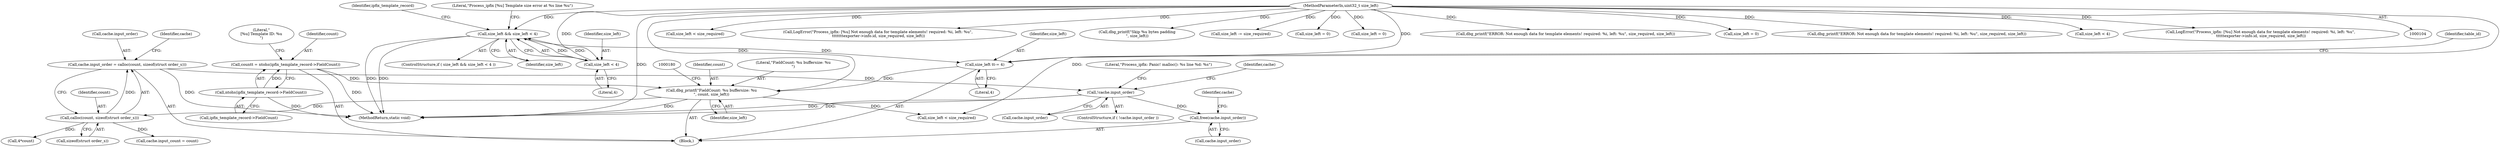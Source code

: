 digraph "0_nfdump_3b006ededaf351f1723aea6c727c9edd1b1fff9b@API" {
"1000248" [label="(Call,cache.input_order = calloc(count, sizeof(struct order_s)))"];
"1000252" [label="(Call,calloc(count, sizeof(struct order_s)))"];
"1000174" [label="(Call,dbg_printf(\"FieldCount: %u buffersize: %u\n\", count, size_left))"];
"1000160" [label="(Call,count\t = ntohs(ipfix_template_record->FieldCount))"];
"1000162" [label="(Call,ntohs(ipfix_template_record->FieldCount))"];
"1000151" [label="(Call,size_left \t\t-= 4)"];
"1000125" [label="(Call,size_left && size_left < 4)"];
"1000127" [label="(Call,size_left < 4)"];
"1000107" [label="(MethodParameterIn,uint32_t size_left)"];
"1000257" [label="(Call,!cache.input_order)"];
"1000638" [label="(Call,free(cache.input_order))"];
"1000258" [label="(Call,cache.input_order)"];
"1000393" [label="(Call,size_left < size_required)"];
"1000125" [label="(Call,size_left && size_left < 4)"];
"1000177" [label="(Identifier,size_left)"];
"1000129" [label="(Literal,4)"];
"1000397" [label="(Call,LogError(\"Process_ipfix: [%u] Not enough data for template elements! required: %i, left: %u\", \n\t\t\t\t\t\t\texporter->info.id, size_required, size_left))"];
"1000116" [label="(Block,)"];
"1000632" [label="(Call,dbg_printf(\"Skip %u bytes padding\n\", size_left))"];
"1000155" [label="(Identifier,table_id)"];
"1000167" [label="(Literal,\"\n[%u] Template ID: %u\n\")"];
"1000638" [label="(Call,free(cache.input_order))"];
"1000128" [label="(Identifier,size_left)"];
"1000617" [label="(Call,size_left -= size_required)"];
"1000147" [label="(Identifier,ipfix_template_record)"];
"1000142" [label="(Call,size_left = 0)"];
"1000647" [label="(MethodReturn,static void)"];
"1000644" [label="(Identifier,cache)"];
"1000249" [label="(Call,cache.input_order)"];
"1000279" [label="(Call,4*count)"];
"1000127" [label="(Call,size_left < 4)"];
"1000174" [label="(Call,dbg_printf(\"FieldCount: %u buffersize: %u\n\", count, size_left))"];
"1000635" [label="(Call,size_left = 0)"];
"1000283" [label="(Call,size_left < size_required)"];
"1000151" [label="(Call,size_left \t\t-= 4)"];
"1000296" [label="(Call,dbg_printf(\"ERROR: Not enough data for template elements! required: %i, left: %u\", size_required, size_left))"];
"1000152" [label="(Identifier,size_left)"];
"1000153" [label="(Literal,4)"];
"1000639" [label="(Call,cache.input_order)"];
"1000268" [label="(Call,size_left = 0)"];
"1000256" [label="(ControlStructure,if ( !cache.input_order ))"];
"1000132" [label="(Literal,\"Process_ipfix [%u] Template size error at %s line %u\")"];
"1000124" [label="(ControlStructure,if ( size_left && size_left < 4 ))"];
"1000263" [label="(Literal,\"Process_ipfix: Panic! malloc(): %s line %d: %s\")"];
"1000176" [label="(Identifier,count)"];
"1000406" [label="(Call,dbg_printf(\"ERROR: Not enough data for template elements! required: %i, left: %u\", size_required, size_left))"];
"1000257" [label="(Call,!cache.input_order)"];
"1000163" [label="(Call,ipfix_template_record->FieldCount)"];
"1000272" [label="(Call,cache.input_count = count)"];
"1000175" [label="(Literal,\"FieldCount: %u buffersize: %u\n\")"];
"1000160" [label="(Call,count\t = ntohs(ipfix_template_record->FieldCount))"];
"1000259" [label="(Identifier,cache)"];
"1000254" [label="(Call,sizeof(struct order_s))"];
"1000253" [label="(Identifier,count)"];
"1000162" [label="(Call,ntohs(ipfix_template_record->FieldCount))"];
"1000628" [label="(Call,size_left < 4)"];
"1000107" [label="(MethodParameterIn,uint32_t size_left)"];
"1000287" [label="(Call,LogError(\"Process_ipfix: [%u] Not enough data for template elements! required: %i, left: %u\", \n\t\t\t\t\texporter->info.id, size_required, size_left))"];
"1000161" [label="(Identifier,count)"];
"1000248" [label="(Call,cache.input_order = calloc(count, sizeof(struct order_s)))"];
"1000252" [label="(Call,calloc(count, sizeof(struct order_s)))"];
"1000126" [label="(Identifier,size_left)"];
"1000274" [label="(Identifier,cache)"];
"1000248" -> "1000116"  [label="AST: "];
"1000248" -> "1000252"  [label="CFG: "];
"1000249" -> "1000248"  [label="AST: "];
"1000252" -> "1000248"  [label="AST: "];
"1000259" -> "1000248"  [label="CFG: "];
"1000248" -> "1000647"  [label="DDG: "];
"1000252" -> "1000248"  [label="DDG: "];
"1000248" -> "1000257"  [label="DDG: "];
"1000252" -> "1000254"  [label="CFG: "];
"1000253" -> "1000252"  [label="AST: "];
"1000254" -> "1000252"  [label="AST: "];
"1000174" -> "1000252"  [label="DDG: "];
"1000252" -> "1000272"  [label="DDG: "];
"1000252" -> "1000279"  [label="DDG: "];
"1000174" -> "1000116"  [label="AST: "];
"1000174" -> "1000177"  [label="CFG: "];
"1000175" -> "1000174"  [label="AST: "];
"1000176" -> "1000174"  [label="AST: "];
"1000177" -> "1000174"  [label="AST: "];
"1000180" -> "1000174"  [label="CFG: "];
"1000174" -> "1000647"  [label="DDG: "];
"1000160" -> "1000174"  [label="DDG: "];
"1000151" -> "1000174"  [label="DDG: "];
"1000107" -> "1000174"  [label="DDG: "];
"1000174" -> "1000283"  [label="DDG: "];
"1000160" -> "1000116"  [label="AST: "];
"1000160" -> "1000162"  [label="CFG: "];
"1000161" -> "1000160"  [label="AST: "];
"1000162" -> "1000160"  [label="AST: "];
"1000167" -> "1000160"  [label="CFG: "];
"1000160" -> "1000647"  [label="DDG: "];
"1000162" -> "1000160"  [label="DDG: "];
"1000162" -> "1000163"  [label="CFG: "];
"1000163" -> "1000162"  [label="AST: "];
"1000162" -> "1000647"  [label="DDG: "];
"1000151" -> "1000116"  [label="AST: "];
"1000151" -> "1000153"  [label="CFG: "];
"1000152" -> "1000151"  [label="AST: "];
"1000153" -> "1000151"  [label="AST: "];
"1000155" -> "1000151"  [label="CFG: "];
"1000125" -> "1000151"  [label="DDG: "];
"1000107" -> "1000151"  [label="DDG: "];
"1000125" -> "1000124"  [label="AST: "];
"1000125" -> "1000126"  [label="CFG: "];
"1000125" -> "1000127"  [label="CFG: "];
"1000126" -> "1000125"  [label="AST: "];
"1000127" -> "1000125"  [label="AST: "];
"1000132" -> "1000125"  [label="CFG: "];
"1000147" -> "1000125"  [label="CFG: "];
"1000125" -> "1000647"  [label="DDG: "];
"1000125" -> "1000647"  [label="DDG: "];
"1000127" -> "1000125"  [label="DDG: "];
"1000127" -> "1000125"  [label="DDG: "];
"1000107" -> "1000125"  [label="DDG: "];
"1000127" -> "1000129"  [label="CFG: "];
"1000128" -> "1000127"  [label="AST: "];
"1000129" -> "1000127"  [label="AST: "];
"1000107" -> "1000127"  [label="DDG: "];
"1000107" -> "1000104"  [label="AST: "];
"1000107" -> "1000647"  [label="DDG: "];
"1000107" -> "1000142"  [label="DDG: "];
"1000107" -> "1000268"  [label="DDG: "];
"1000107" -> "1000283"  [label="DDG: "];
"1000107" -> "1000287"  [label="DDG: "];
"1000107" -> "1000296"  [label="DDG: "];
"1000107" -> "1000393"  [label="DDG: "];
"1000107" -> "1000397"  [label="DDG: "];
"1000107" -> "1000406"  [label="DDG: "];
"1000107" -> "1000617"  [label="DDG: "];
"1000107" -> "1000628"  [label="DDG: "];
"1000107" -> "1000632"  [label="DDG: "];
"1000107" -> "1000635"  [label="DDG: "];
"1000257" -> "1000256"  [label="AST: "];
"1000257" -> "1000258"  [label="CFG: "];
"1000258" -> "1000257"  [label="AST: "];
"1000263" -> "1000257"  [label="CFG: "];
"1000274" -> "1000257"  [label="CFG: "];
"1000257" -> "1000647"  [label="DDG: "];
"1000257" -> "1000647"  [label="DDG: "];
"1000257" -> "1000638"  [label="DDG: "];
"1000638" -> "1000116"  [label="AST: "];
"1000638" -> "1000639"  [label="CFG: "];
"1000639" -> "1000638"  [label="AST: "];
"1000644" -> "1000638"  [label="CFG: "];
}
